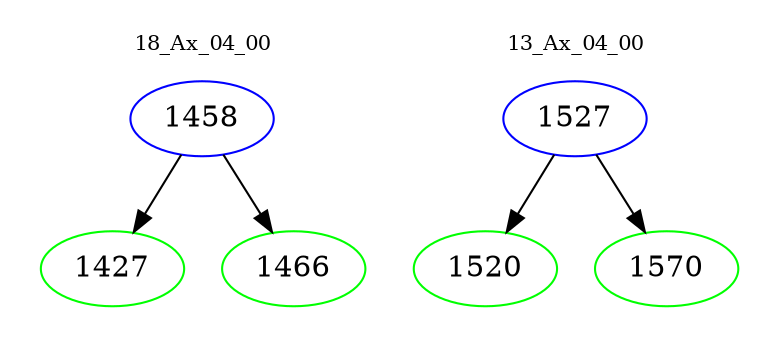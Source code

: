 digraph{
subgraph cluster_0 {
color = white
label = "18_Ax_04_00";
fontsize=10;
T0_1458 [label="1458", color="blue"]
T0_1458 -> T0_1427 [color="black"]
T0_1427 [label="1427", color="green"]
T0_1458 -> T0_1466 [color="black"]
T0_1466 [label="1466", color="green"]
}
subgraph cluster_1 {
color = white
label = "13_Ax_04_00";
fontsize=10;
T1_1527 [label="1527", color="blue"]
T1_1527 -> T1_1520 [color="black"]
T1_1520 [label="1520", color="green"]
T1_1527 -> T1_1570 [color="black"]
T1_1570 [label="1570", color="green"]
}
}

